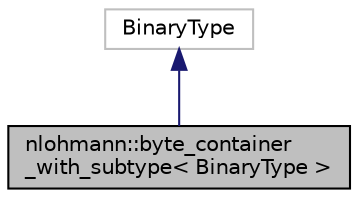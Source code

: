 digraph "nlohmann::byte_container_with_subtype&lt; BinaryType &gt;"
{
 // LATEX_PDF_SIZE
  edge [fontname="Helvetica",fontsize="10",labelfontname="Helvetica",labelfontsize="10"];
  node [fontname="Helvetica",fontsize="10",shape=record];
  Node1 [label="nlohmann::byte_container\l_with_subtype\< BinaryType \>",height=0.2,width=0.4,color="black", fillcolor="grey75", style="filled", fontcolor="black",tooltip="an internal type for a backed binary type"];
  Node2 -> Node1 [dir="back",color="midnightblue",fontsize="10",style="solid",fontname="Helvetica"];
  Node2 [label="BinaryType",height=0.2,width=0.4,color="grey75", fillcolor="white", style="filled",tooltip=" "];
}

